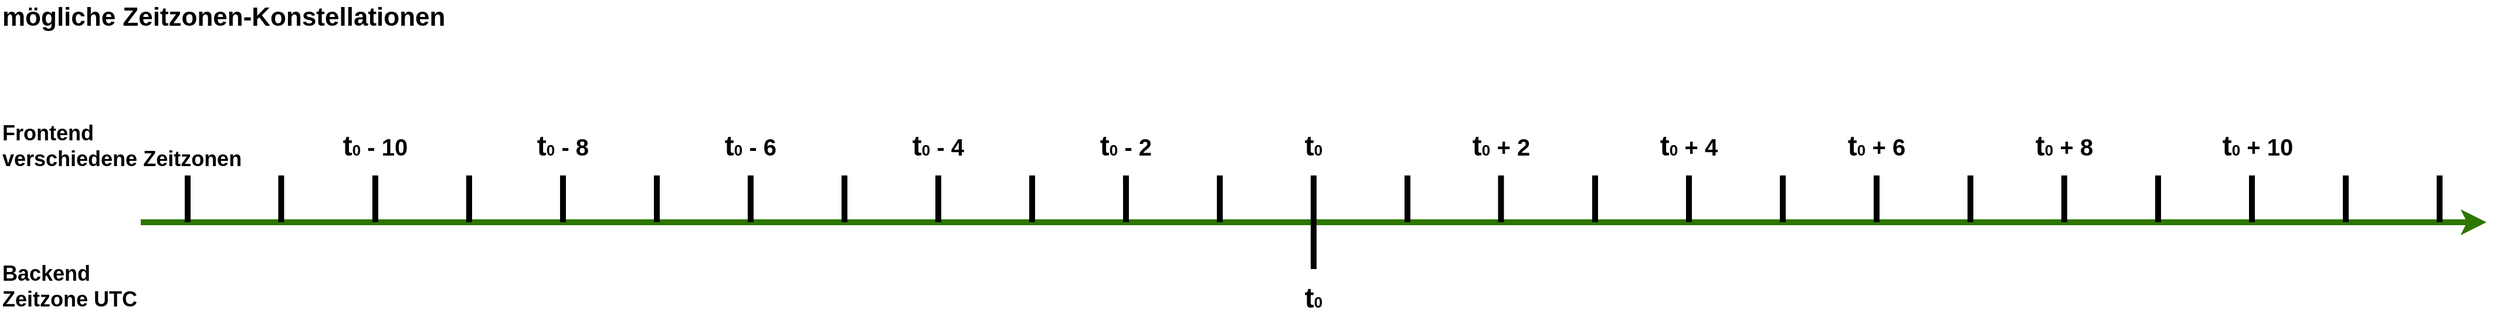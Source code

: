 <mxfile>
    <diagram id="-PxXzgsMUT8aslXVdGG0" name="Seite-1">
        <mxGraphModel dx="1022" dy="800" grid="1" gridSize="10" guides="1" tooltips="1" connect="1" arrows="1" fold="1" page="1" pageScale="1" pageWidth="2336" pageHeight="1654" math="0" shadow="0">
            <root>
                <mxCell id="0"/>
                <mxCell id="1" parent="0"/>
                <mxCell id="2" value="" style="endArrow=classic;html=1;strokeWidth=5;fillColor=#60a917;strokeColor=#2D7600;" edge="1" parent="1">
                    <mxGeometry width="50" height="50" relative="1" as="geometry">
                        <mxPoint x="160" y="320" as="sourcePoint"/>
                        <mxPoint x="2160" y="320" as="targetPoint"/>
                    </mxGeometry>
                </mxCell>
                <mxCell id="3" value="" style="endArrow=none;html=1;strokeWidth=5;" edge="1" parent="1">
                    <mxGeometry width="50" height="50" relative="1" as="geometry">
                        <mxPoint x="1160" y="360" as="sourcePoint"/>
                        <mxPoint x="1160" y="320" as="targetPoint"/>
                    </mxGeometry>
                </mxCell>
                <mxCell id="4" value="&lt;font style=&quot;font-size: 24px&quot;&gt;&lt;b&gt;t&lt;/b&gt;&lt;/font&gt;&lt;font size=&quot;1&quot;&gt;&lt;b style=&quot;font-size: 13px&quot;&gt;0&lt;/b&gt;&lt;/font&gt;" style="text;html=1;strokeColor=none;fillColor=none;align=center;verticalAlign=middle;whiteSpace=wrap;rounded=0;" vertex="1" parent="1">
                    <mxGeometry x="1130" y="370" width="60" height="30" as="geometry"/>
                </mxCell>
                <mxCell id="5" value="Backend&lt;br style=&quot;font-size: 18px;&quot;&gt;Zeitzone UTC" style="text;html=1;strokeColor=none;fillColor=none;align=left;verticalAlign=middle;whiteSpace=wrap;rounded=0;fontSize=18;fontStyle=1" vertex="1" parent="1">
                    <mxGeometry x="40" y="360" width="200" height="30" as="geometry"/>
                </mxCell>
                <mxCell id="6" value="Frontend&lt;br style=&quot;font-size: 18px;&quot;&gt;verschiedene Zeitzonen" style="text;html=1;strokeColor=none;fillColor=none;align=left;verticalAlign=middle;whiteSpace=wrap;rounded=0;fontSize=18;fontStyle=1" vertex="1" parent="1">
                    <mxGeometry x="40" y="240" width="240" height="30" as="geometry"/>
                </mxCell>
                <mxCell id="7" value="" style="endArrow=none;html=1;strokeWidth=5;" edge="1" parent="1">
                    <mxGeometry width="50" height="50" relative="1" as="geometry">
                        <mxPoint x="1160" y="320" as="sourcePoint"/>
                        <mxPoint x="1160" y="280" as="targetPoint"/>
                    </mxGeometry>
                </mxCell>
                <mxCell id="8" value="" style="endArrow=none;html=1;strokeWidth=5;" edge="1" parent="1">
                    <mxGeometry width="50" height="50" relative="1" as="geometry">
                        <mxPoint x="1080" y="320" as="sourcePoint"/>
                        <mxPoint x="1080" y="280" as="targetPoint"/>
                    </mxGeometry>
                </mxCell>
                <mxCell id="9" value="" style="endArrow=none;html=1;strokeWidth=5;" edge="1" parent="1">
                    <mxGeometry width="50" height="50" relative="1" as="geometry">
                        <mxPoint x="1000" y="320" as="sourcePoint"/>
                        <mxPoint x="1000" y="280" as="targetPoint"/>
                    </mxGeometry>
                </mxCell>
                <mxCell id="10" value="" style="endArrow=none;html=1;strokeWidth=5;" edge="1" parent="1">
                    <mxGeometry width="50" height="50" relative="1" as="geometry">
                        <mxPoint x="920" y="320" as="sourcePoint"/>
                        <mxPoint x="920" y="280" as="targetPoint"/>
                    </mxGeometry>
                </mxCell>
                <mxCell id="11" value="" style="endArrow=none;html=1;strokeWidth=5;" edge="1" parent="1">
                    <mxGeometry width="50" height="50" relative="1" as="geometry">
                        <mxPoint x="840" y="320" as="sourcePoint"/>
                        <mxPoint x="840" y="280" as="targetPoint"/>
                    </mxGeometry>
                </mxCell>
                <mxCell id="12" value="" style="endArrow=none;html=1;strokeWidth=5;" edge="1" parent="1">
                    <mxGeometry width="50" height="50" relative="1" as="geometry">
                        <mxPoint x="760" y="320" as="sourcePoint"/>
                        <mxPoint x="760" y="280" as="targetPoint"/>
                    </mxGeometry>
                </mxCell>
                <mxCell id="13" value="" style="endArrow=none;html=1;strokeWidth=5;" edge="1" parent="1">
                    <mxGeometry width="50" height="50" relative="1" as="geometry">
                        <mxPoint x="680" y="320" as="sourcePoint"/>
                        <mxPoint x="680" y="280" as="targetPoint"/>
                    </mxGeometry>
                </mxCell>
                <mxCell id="14" value="" style="endArrow=none;html=1;strokeWidth=5;" edge="1" parent="1">
                    <mxGeometry width="50" height="50" relative="1" as="geometry">
                        <mxPoint x="600" y="320" as="sourcePoint"/>
                        <mxPoint x="600" y="280" as="targetPoint"/>
                    </mxGeometry>
                </mxCell>
                <mxCell id="15" value="" style="endArrow=none;html=1;strokeWidth=5;" edge="1" parent="1">
                    <mxGeometry width="50" height="50" relative="1" as="geometry">
                        <mxPoint x="520" y="320" as="sourcePoint"/>
                        <mxPoint x="520" y="280" as="targetPoint"/>
                    </mxGeometry>
                </mxCell>
                <mxCell id="16" value="" style="endArrow=none;html=1;strokeWidth=5;" edge="1" parent="1">
                    <mxGeometry width="50" height="50" relative="1" as="geometry">
                        <mxPoint x="440" y="320" as="sourcePoint"/>
                        <mxPoint x="440" y="280" as="targetPoint"/>
                    </mxGeometry>
                </mxCell>
                <mxCell id="17" value="" style="endArrow=none;html=1;strokeWidth=5;" edge="1" parent="1">
                    <mxGeometry width="50" height="50" relative="1" as="geometry">
                        <mxPoint x="360" y="320" as="sourcePoint"/>
                        <mxPoint x="360" y="280" as="targetPoint"/>
                    </mxGeometry>
                </mxCell>
                <mxCell id="18" value="" style="endArrow=none;html=1;strokeWidth=5;" edge="1" parent="1">
                    <mxGeometry width="50" height="50" relative="1" as="geometry">
                        <mxPoint x="279.75" y="320" as="sourcePoint"/>
                        <mxPoint x="279.75" y="280" as="targetPoint"/>
                    </mxGeometry>
                </mxCell>
                <mxCell id="19" value="" style="endArrow=none;html=1;strokeWidth=5;" edge="1" parent="1">
                    <mxGeometry width="50" height="50" relative="1" as="geometry">
                        <mxPoint x="200" y="320" as="sourcePoint"/>
                        <mxPoint x="200" y="280" as="targetPoint"/>
                    </mxGeometry>
                </mxCell>
                <mxCell id="20" value="" style="endArrow=none;html=1;strokeWidth=5;" edge="1" parent="1">
                    <mxGeometry width="50" height="50" relative="1" as="geometry">
                        <mxPoint x="2120" y="320" as="sourcePoint"/>
                        <mxPoint x="2120" y="280" as="targetPoint"/>
                    </mxGeometry>
                </mxCell>
                <mxCell id="21" value="" style="endArrow=none;html=1;strokeWidth=5;" edge="1" parent="1">
                    <mxGeometry width="50" height="50" relative="1" as="geometry">
                        <mxPoint x="2040" y="320" as="sourcePoint"/>
                        <mxPoint x="2040" y="280" as="targetPoint"/>
                    </mxGeometry>
                </mxCell>
                <mxCell id="22" value="" style="endArrow=none;html=1;strokeWidth=5;" edge="1" parent="1">
                    <mxGeometry width="50" height="50" relative="1" as="geometry">
                        <mxPoint x="1960" y="320" as="sourcePoint"/>
                        <mxPoint x="1960" y="280" as="targetPoint"/>
                    </mxGeometry>
                </mxCell>
                <mxCell id="23" value="" style="endArrow=none;html=1;strokeWidth=5;" edge="1" parent="1">
                    <mxGeometry width="50" height="50" relative="1" as="geometry">
                        <mxPoint x="1880" y="320" as="sourcePoint"/>
                        <mxPoint x="1880" y="280" as="targetPoint"/>
                    </mxGeometry>
                </mxCell>
                <mxCell id="24" value="" style="endArrow=none;html=1;strokeWidth=5;" edge="1" parent="1">
                    <mxGeometry width="50" height="50" relative="1" as="geometry">
                        <mxPoint x="1800" y="320" as="sourcePoint"/>
                        <mxPoint x="1800" y="280" as="targetPoint"/>
                    </mxGeometry>
                </mxCell>
                <mxCell id="25" value="" style="endArrow=none;html=1;strokeWidth=5;" edge="1" parent="1">
                    <mxGeometry width="50" height="50" relative="1" as="geometry">
                        <mxPoint x="1720" y="320" as="sourcePoint"/>
                        <mxPoint x="1720" y="280" as="targetPoint"/>
                    </mxGeometry>
                </mxCell>
                <mxCell id="26" value="" style="endArrow=none;html=1;strokeWidth=5;" edge="1" parent="1">
                    <mxGeometry width="50" height="50" relative="1" as="geometry">
                        <mxPoint x="1640" y="320" as="sourcePoint"/>
                        <mxPoint x="1640" y="280" as="targetPoint"/>
                    </mxGeometry>
                </mxCell>
                <mxCell id="27" value="" style="endArrow=none;html=1;strokeWidth=5;" edge="1" parent="1">
                    <mxGeometry width="50" height="50" relative="1" as="geometry">
                        <mxPoint x="1560" y="320" as="sourcePoint"/>
                        <mxPoint x="1560" y="280" as="targetPoint"/>
                    </mxGeometry>
                </mxCell>
                <mxCell id="28" value="" style="endArrow=none;html=1;strokeWidth=5;" edge="1" parent="1">
                    <mxGeometry width="50" height="50" relative="1" as="geometry">
                        <mxPoint x="1480" y="320" as="sourcePoint"/>
                        <mxPoint x="1480" y="280" as="targetPoint"/>
                    </mxGeometry>
                </mxCell>
                <mxCell id="29" value="" style="endArrow=none;html=1;strokeWidth=5;" edge="1" parent="1">
                    <mxGeometry width="50" height="50" relative="1" as="geometry">
                        <mxPoint x="1400" y="320" as="sourcePoint"/>
                        <mxPoint x="1400" y="280" as="targetPoint"/>
                    </mxGeometry>
                </mxCell>
                <mxCell id="30" value="" style="endArrow=none;html=1;strokeWidth=5;" edge="1" parent="1">
                    <mxGeometry width="50" height="50" relative="1" as="geometry">
                        <mxPoint x="1319.75" y="320" as="sourcePoint"/>
                        <mxPoint x="1319.75" y="280" as="targetPoint"/>
                    </mxGeometry>
                </mxCell>
                <mxCell id="31" value="" style="endArrow=none;html=1;strokeWidth=5;" edge="1" parent="1">
                    <mxGeometry width="50" height="50" relative="1" as="geometry">
                        <mxPoint x="1240" y="320" as="sourcePoint"/>
                        <mxPoint x="1240" y="280" as="targetPoint"/>
                    </mxGeometry>
                </mxCell>
                <mxCell id="32" value="&lt;font style=&quot;font-size: 24px&quot;&gt;&lt;b&gt;t&lt;/b&gt;&lt;/font&gt;&lt;font size=&quot;1&quot;&gt;&lt;b style=&quot;font-size: 13px&quot;&gt;0&lt;/b&gt;&lt;/font&gt;" style="text;html=1;strokeColor=none;fillColor=none;align=center;verticalAlign=middle;whiteSpace=wrap;rounded=0;" vertex="1" parent="1">
                    <mxGeometry x="1130" y="240" width="60" height="30" as="geometry"/>
                </mxCell>
                <mxCell id="33" value="&lt;font style=&quot;font-size: 24px&quot;&gt;&lt;b&gt;t&lt;/b&gt;&lt;/font&gt;&lt;font size=&quot;1&quot;&gt;&lt;b style=&quot;font-size: 13px&quot;&gt;0&lt;/b&gt;&lt;b style=&quot;font-size: 20px&quot;&gt; - 2&lt;/b&gt;&lt;/font&gt;" style="text;html=1;strokeColor=none;fillColor=none;align=center;verticalAlign=middle;whiteSpace=wrap;rounded=0;" vertex="1" parent="1">
                    <mxGeometry x="970" y="240" width="60" height="30" as="geometry"/>
                </mxCell>
                <mxCell id="36" value="&lt;font style=&quot;font-size: 24px&quot;&gt;&lt;b&gt;t&lt;/b&gt;&lt;/font&gt;&lt;font size=&quot;1&quot;&gt;&lt;b style=&quot;font-size: 13px&quot;&gt;0&lt;/b&gt;&lt;b style=&quot;font-size: 20px&quot;&gt; - 4&lt;/b&gt;&lt;/font&gt;" style="text;html=1;strokeColor=none;fillColor=none;align=center;verticalAlign=middle;whiteSpace=wrap;rounded=0;" vertex="1" parent="1">
                    <mxGeometry x="810" y="240" width="60" height="30" as="geometry"/>
                </mxCell>
                <mxCell id="38" value="&lt;font style=&quot;font-size: 24px&quot;&gt;&lt;b&gt;t&lt;/b&gt;&lt;/font&gt;&lt;font size=&quot;1&quot;&gt;&lt;b style=&quot;font-size: 13px&quot;&gt;0&lt;/b&gt;&lt;b style=&quot;font-size: 20px&quot;&gt; - 6&lt;/b&gt;&lt;/font&gt;" style="text;html=1;strokeColor=none;fillColor=none;align=center;verticalAlign=middle;whiteSpace=wrap;rounded=0;" vertex="1" parent="1">
                    <mxGeometry x="650" y="240" width="60" height="30" as="geometry"/>
                </mxCell>
                <mxCell id="40" value="&lt;font style=&quot;font-size: 24px&quot;&gt;&lt;b&gt;t&lt;/b&gt;&lt;/font&gt;&lt;font size=&quot;1&quot;&gt;&lt;b style=&quot;font-size: 13px&quot;&gt;0&lt;/b&gt;&lt;b style=&quot;font-size: 20px&quot;&gt; - 8&lt;/b&gt;&lt;/font&gt;" style="text;html=1;strokeColor=none;fillColor=none;align=center;verticalAlign=middle;whiteSpace=wrap;rounded=0;" vertex="1" parent="1">
                    <mxGeometry x="490" y="240" width="60" height="30" as="geometry"/>
                </mxCell>
                <mxCell id="42" value="&lt;font style=&quot;font-size: 24px&quot;&gt;&lt;b&gt;t&lt;/b&gt;&lt;/font&gt;&lt;font size=&quot;1&quot;&gt;&lt;b style=&quot;font-size: 13px&quot;&gt;0&lt;/b&gt;&lt;b style=&quot;font-size: 20px&quot;&gt; - 10&lt;/b&gt;&lt;/font&gt;" style="text;html=1;strokeColor=none;fillColor=none;align=center;verticalAlign=middle;whiteSpace=wrap;rounded=0;" vertex="1" parent="1">
                    <mxGeometry x="330" y="240" width="60" height="30" as="geometry"/>
                </mxCell>
                <mxCell id="43" value="&lt;font style=&quot;font-size: 24px&quot;&gt;&lt;b&gt;t&lt;/b&gt;&lt;/font&gt;&lt;font size=&quot;1&quot;&gt;&lt;b style=&quot;font-size: 13px&quot;&gt;0&lt;/b&gt;&lt;b style=&quot;font-size: 20px&quot;&gt;&amp;nbsp;+ 10&lt;/b&gt;&lt;/font&gt;" style="text;html=1;strokeColor=none;fillColor=none;align=center;verticalAlign=middle;whiteSpace=wrap;rounded=0;" vertex="1" parent="1">
                    <mxGeometry x="1930" y="240" width="70" height="30" as="geometry"/>
                </mxCell>
                <mxCell id="44" value="&lt;font style=&quot;font-size: 24px&quot;&gt;&lt;b&gt;t&lt;/b&gt;&lt;/font&gt;&lt;font size=&quot;1&quot;&gt;&lt;b style=&quot;font-size: 13px&quot;&gt;0&lt;/b&gt;&lt;b style=&quot;font-size: 20px&quot;&gt;&amp;nbsp;+ 8&lt;/b&gt;&lt;/font&gt;" style="text;html=1;strokeColor=none;fillColor=none;align=center;verticalAlign=middle;whiteSpace=wrap;rounded=0;" vertex="1" parent="1">
                    <mxGeometry x="1770" y="240" width="60" height="30" as="geometry"/>
                </mxCell>
                <mxCell id="45" value="&lt;font style=&quot;font-size: 24px&quot;&gt;&lt;b&gt;t&lt;/b&gt;&lt;/font&gt;&lt;font size=&quot;1&quot;&gt;&lt;b style=&quot;font-size: 13px&quot;&gt;0&lt;/b&gt;&lt;b style=&quot;font-size: 20px&quot;&gt;&amp;nbsp;+ 6&lt;/b&gt;&lt;/font&gt;" style="text;html=1;strokeColor=none;fillColor=none;align=center;verticalAlign=middle;whiteSpace=wrap;rounded=0;" vertex="1" parent="1">
                    <mxGeometry x="1610" y="240" width="60" height="30" as="geometry"/>
                </mxCell>
                <mxCell id="46" value="&lt;font style=&quot;font-size: 24px&quot;&gt;&lt;b&gt;t&lt;/b&gt;&lt;/font&gt;&lt;font size=&quot;1&quot;&gt;&lt;b style=&quot;font-size: 13px&quot;&gt;0&lt;/b&gt;&lt;b style=&quot;font-size: 20px&quot;&gt;&amp;nbsp;+ 4&lt;/b&gt;&lt;/font&gt;" style="text;html=1;strokeColor=none;fillColor=none;align=center;verticalAlign=middle;whiteSpace=wrap;rounded=0;" vertex="1" parent="1">
                    <mxGeometry x="1450" y="240" width="60" height="30" as="geometry"/>
                </mxCell>
                <mxCell id="47" value="&lt;font style=&quot;font-size: 24px&quot;&gt;&lt;b&gt;t&lt;/b&gt;&lt;/font&gt;&lt;font size=&quot;1&quot;&gt;&lt;b style=&quot;font-size: 13px&quot;&gt;0&lt;/b&gt;&lt;b style=&quot;font-size: 20px&quot;&gt;&amp;nbsp;+ 2&lt;/b&gt;&lt;/font&gt;" style="text;html=1;strokeColor=none;fillColor=none;align=center;verticalAlign=middle;whiteSpace=wrap;rounded=0;" vertex="1" parent="1">
                    <mxGeometry x="1290" y="240" width="60" height="30" as="geometry"/>
                </mxCell>
                <mxCell id="89" value="mögliche Zeitzonen-Konstellationen" style="text;html=1;strokeColor=none;fillColor=none;align=left;verticalAlign=middle;whiteSpace=wrap;rounded=0;fontSize=22;fontStyle=1" vertex="1" parent="1">
                    <mxGeometry x="40" y="130" width="400" height="30" as="geometry"/>
                </mxCell>
            </root>
        </mxGraphModel>
    </diagram>
</mxfile>